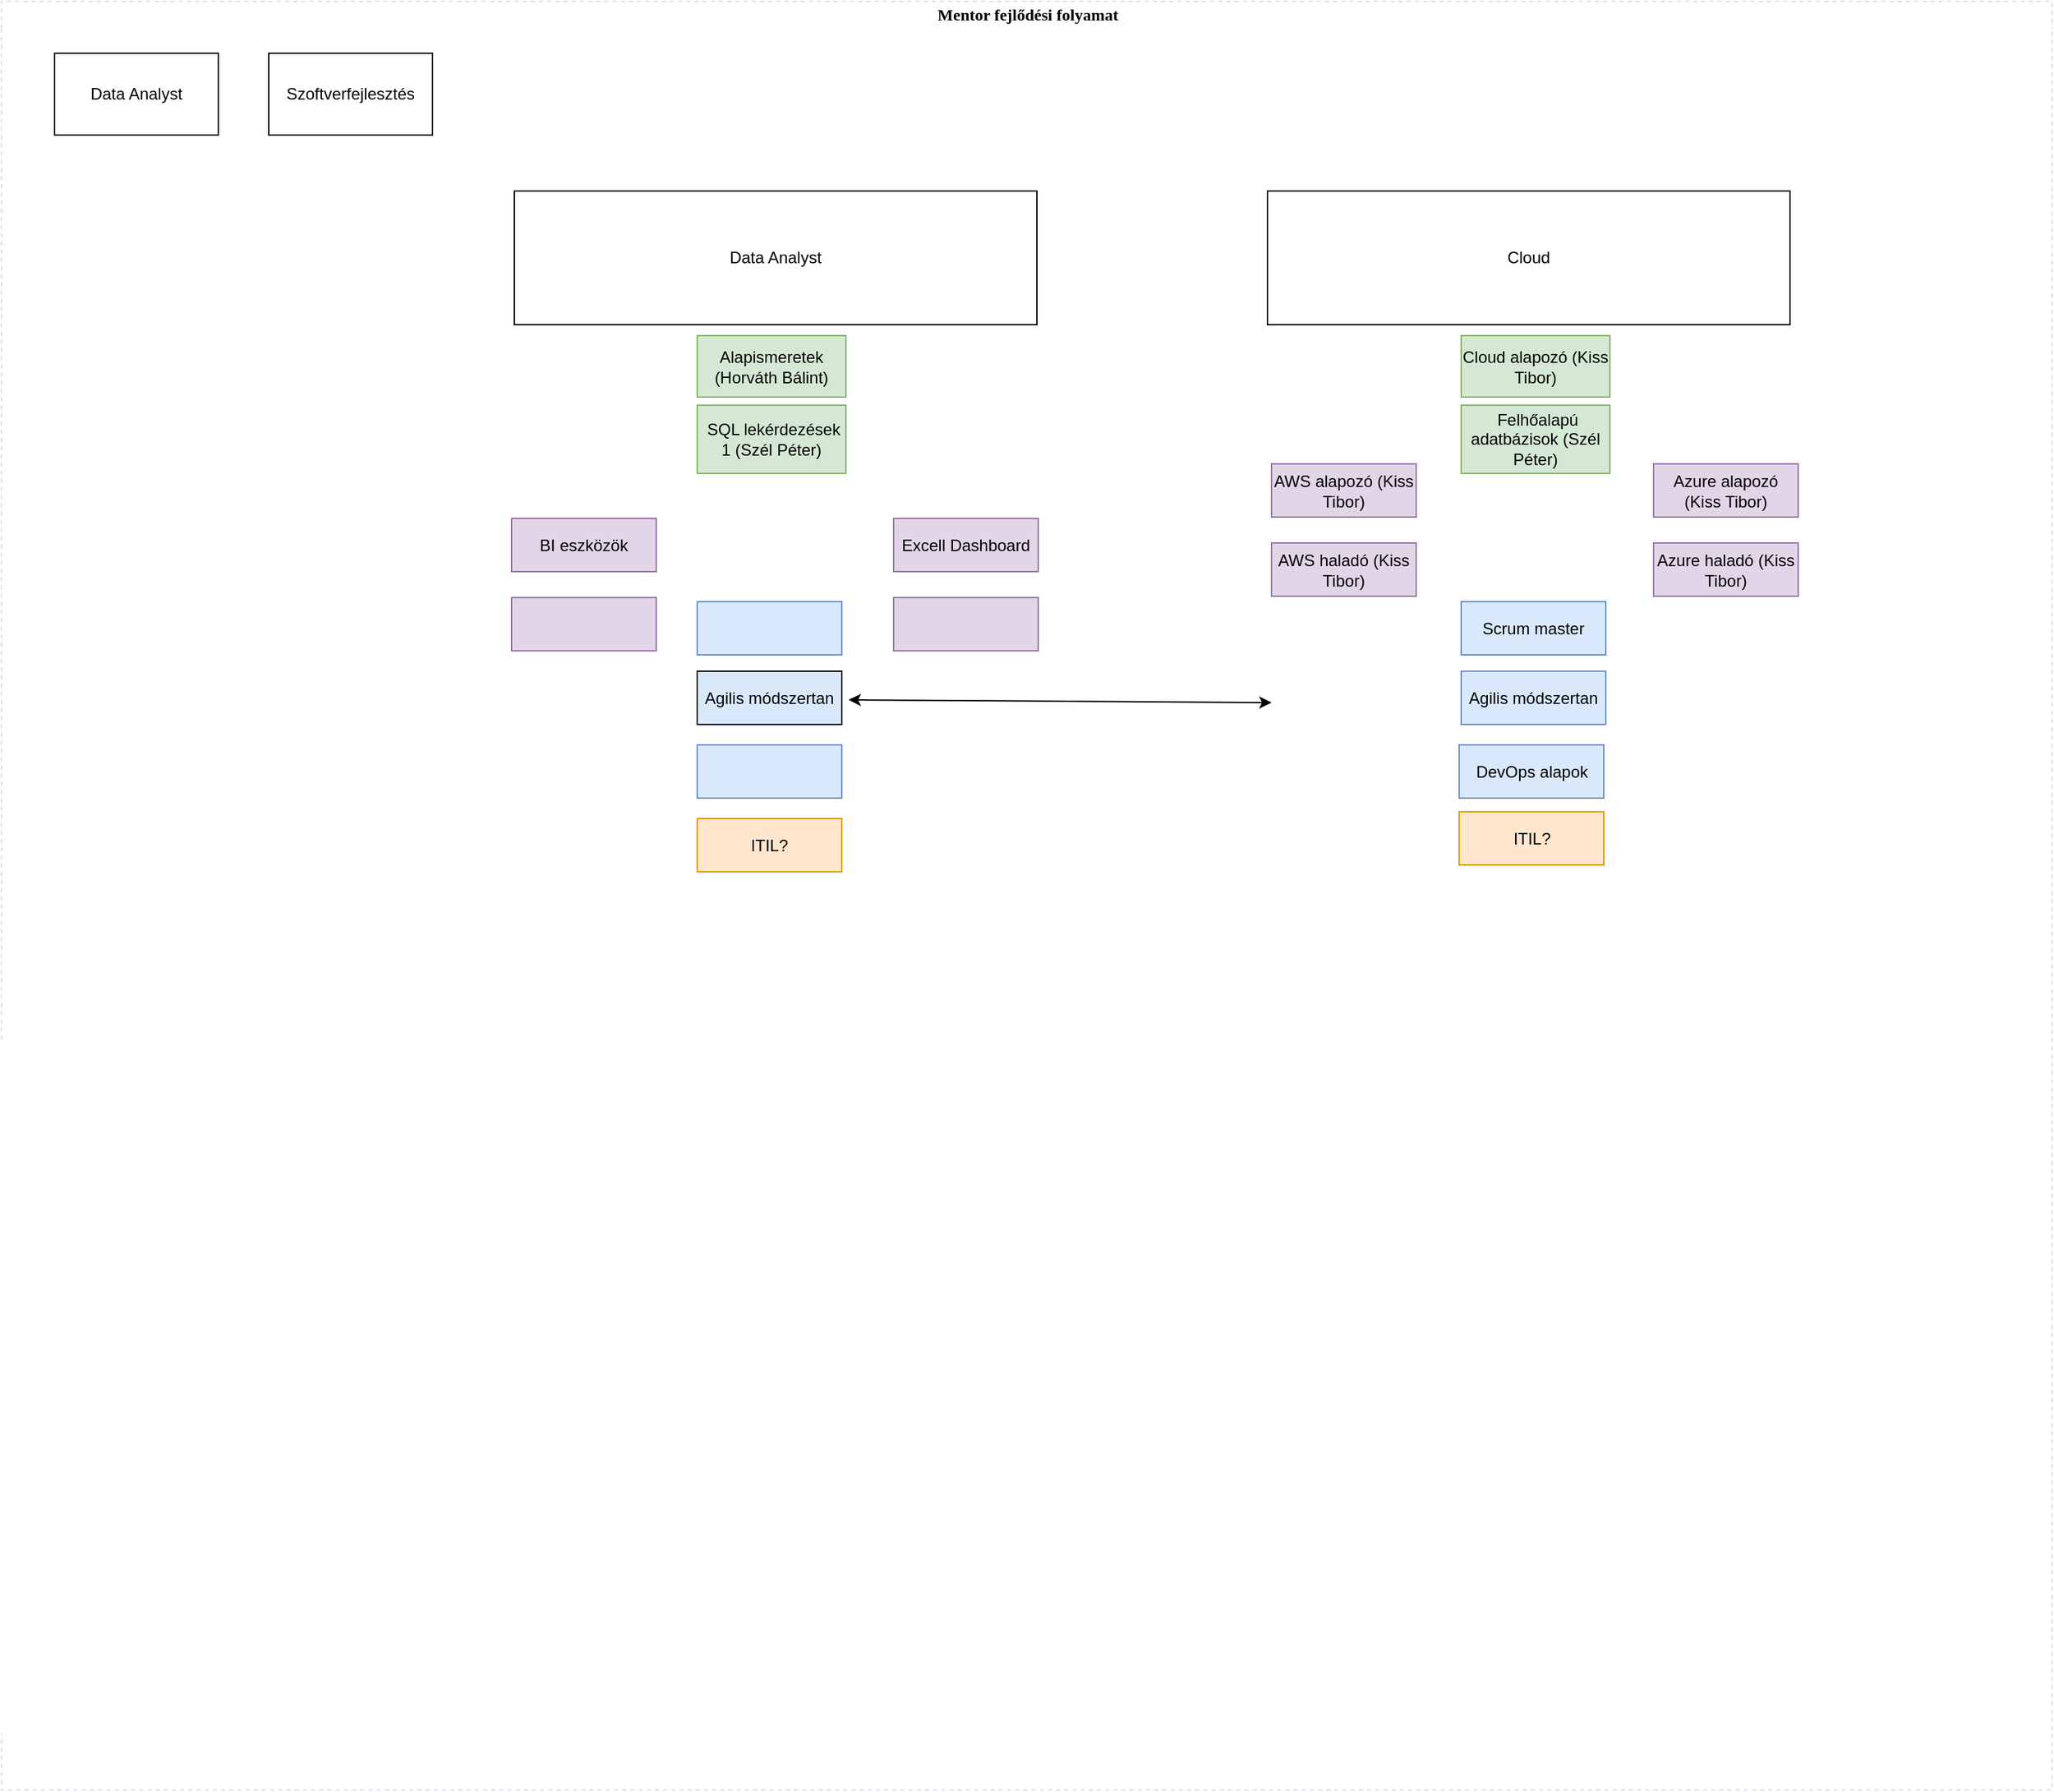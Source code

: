 <mxfile border="50" scale="3" compressed="false" locked="false" version="24.7.16">
  <diagram name="Blank" id="YmL12bMKpDGza6XwsDPr">
    <mxGraphModel dx="1050" dy="1322" grid="0" gridSize="10" guides="1" tooltips="1" connect="1" arrows="1" fold="1" page="0" pageScale="1" pageWidth="827" pageHeight="1169" background="none" math="1" shadow="0">
      <root>
        <mxCell id="X5NqExCQtvZxIxQ7pmgY-0" />
        <mxCell id="1" parent="X5NqExCQtvZxIxQ7pmgY-0" />
        <mxCell id="Gr0Zq-AI6Quabplr0KPa-179" value="&lt;font style=&quot;font-size: 12px;&quot;&gt;Mentor fejlődési folyamat&lt;/font&gt;" style="swimlane;html=1;startSize=20;horizontal=1;containerType=tree;labelBackgroundColor=none;strokeColor=#D4E1F5;strokeWidth=1;fillColor=none;fontFamily=Comic Sans MS;fontSize=9;swimlaneLine=0;dashed=1;collapsible=0;" parent="1" vertex="1">
          <mxGeometry x="124" y="-761" width="1503" height="1311" as="geometry" />
        </mxCell>
        <mxCell id="Gr0Zq-AI6Quabplr0KPa-223" style="jumpStyle=arc;html=1;endArrow=classicThin;endFill=1;jettySize=auto;orthogonalLoop=1;strokeColor=none;strokeWidth=2;fontFamily=Comic Sans MS;fontSize=10;rounded=0;startSize=8;endSize=8;curved=1;" parent="Gr0Zq-AI6Quabplr0KPa-179" edge="1">
          <mxGeometry relative="1" as="geometry">
            <mxPoint x="193" y="120.5" as="sourcePoint" />
            <mxPoint x="172.076" y="102.239" as="targetPoint" />
          </mxGeometry>
        </mxCell>
        <mxCell id="lAUVCbtll0n83pWjnTKP-1" value="Data Analyst" style="rounded=0;whiteSpace=wrap;html=1;" vertex="1" parent="Gr0Zq-AI6Quabplr0KPa-179">
          <mxGeometry x="39" y="38" width="120" height="60" as="geometry" />
        </mxCell>
        <mxCell id="lAUVCbtll0n83pWjnTKP-2" value="Szoftverfejlesztés" style="rounded=0;whiteSpace=wrap;html=1;" vertex="1" parent="Gr0Zq-AI6Quabplr0KPa-179">
          <mxGeometry x="196" y="38" width="120" height="60" as="geometry" />
        </mxCell>
        <mxCell id="lAUVCbtll0n83pWjnTKP-4" value="Cloud" style="rounded=0;whiteSpace=wrap;html=1;" vertex="1" parent="Gr0Zq-AI6Quabplr0KPa-179">
          <mxGeometry x="928" y="139" width="383" height="98" as="geometry" />
        </mxCell>
        <mxCell id="lAUVCbtll0n83pWjnTKP-6" value="Cloud alapozó (Kiss Tibor)" style="text;html=1;align=center;verticalAlign=middle;whiteSpace=wrap;rounded=0;fillColor=#d5e8d4;strokeColor=#82b366;" vertex="1" parent="Gr0Zq-AI6Quabplr0KPa-179">
          <mxGeometry x="1070" y="245" width="109" height="45" as="geometry" />
        </mxCell>
        <mxCell id="lAUVCbtll0n83pWjnTKP-7" value="&amp;nbsp;Felhőalapú adatbázisok (Szél Péter)" style="text;html=1;align=center;verticalAlign=middle;whiteSpace=wrap;rounded=0;fillColor=#d5e8d4;strokeColor=#82b366;" vertex="1" parent="Gr0Zq-AI6Quabplr0KPa-179">
          <mxGeometry x="1070" y="296" width="109" height="50" as="geometry" />
        </mxCell>
        <mxCell id="lAUVCbtll0n83pWjnTKP-13" value="Azure alapozó (Kiss Tibor)" style="text;html=1;align=center;verticalAlign=middle;whiteSpace=wrap;rounded=0;fillColor=#e1d5e7;strokeColor=#9673a6;" vertex="1" parent="Gr0Zq-AI6Quabplr0KPa-179">
          <mxGeometry x="1211" y="339" width="106" height="39" as="geometry" />
        </mxCell>
        <mxCell id="lAUVCbtll0n83pWjnTKP-14" value="AWS alapozó (Kiss Tibor)" style="text;html=1;align=center;verticalAlign=middle;whiteSpace=wrap;rounded=0;fillColor=#e1d5e7;strokeColor=#9673a6;" vertex="1" parent="Gr0Zq-AI6Quabplr0KPa-179">
          <mxGeometry x="931" y="339" width="106" height="39" as="geometry" />
        </mxCell>
        <mxCell id="lAUVCbtll0n83pWjnTKP-15" value="Azure haladó (Kiss Tibor)" style="text;html=1;align=center;verticalAlign=middle;whiteSpace=wrap;rounded=0;fillColor=#e1d5e7;strokeColor=#9673a6;" vertex="1" parent="Gr0Zq-AI6Quabplr0KPa-179">
          <mxGeometry x="1211" y="397" width="106" height="39" as="geometry" />
        </mxCell>
        <mxCell id="lAUVCbtll0n83pWjnTKP-16" value="AWS haladó (Kiss Tibor)" style="text;html=1;align=center;verticalAlign=middle;whiteSpace=wrap;rounded=0;fillColor=#e1d5e7;strokeColor=#9673a6;" vertex="1" parent="Gr0Zq-AI6Quabplr0KPa-179">
          <mxGeometry x="931" y="397" width="106" height="39" as="geometry" />
        </mxCell>
        <mxCell id="lAUVCbtll0n83pWjnTKP-17" value="Scrum master" style="text;html=1;align=center;verticalAlign=middle;whiteSpace=wrap;rounded=0;fillColor=#dae8fc;strokeColor=#6c8ebf;" vertex="1" parent="Gr0Zq-AI6Quabplr0KPa-179">
          <mxGeometry x="1070" y="440" width="106" height="39" as="geometry" />
        </mxCell>
        <mxCell id="lAUVCbtll0n83pWjnTKP-37" style="edgeStyle=orthogonalEdgeStyle;rounded=0;orthogonalLoop=1;jettySize=auto;html=1;exitX=0;exitY=0.5;exitDx=0;exitDy=0;entryX=1;entryY=0.75;entryDx=0;entryDy=0;strokeColor=none;" edge="1" parent="Gr0Zq-AI6Quabplr0KPa-179" source="lAUVCbtll0n83pWjnTKP-18" target="lAUVCbtll0n83pWjnTKP-31">
          <mxGeometry relative="1" as="geometry">
            <Array as="points">
              <mxPoint x="616" y="511" />
              <mxPoint x="616" y="523" />
              <mxPoint x="596" y="523" />
            </Array>
          </mxGeometry>
        </mxCell>
        <mxCell id="lAUVCbtll0n83pWjnTKP-18" value="Agilis módszertan" style="text;html=1;align=center;verticalAlign=middle;whiteSpace=wrap;rounded=0;fillColor=#dae8fc;strokeColor=#6c8ebf;" vertex="1" parent="Gr0Zq-AI6Quabplr0KPa-179">
          <mxGeometry x="1070" y="491" width="106" height="39" as="geometry" />
        </mxCell>
        <mxCell id="lAUVCbtll0n83pWjnTKP-19" value="DevOps alapok" style="text;html=1;align=center;verticalAlign=middle;whiteSpace=wrap;rounded=0;fillColor=#dae8fc;strokeColor=#6c8ebf;" vertex="1" parent="Gr0Zq-AI6Quabplr0KPa-179">
          <mxGeometry x="1068.5" y="545" width="106" height="39" as="geometry" />
        </mxCell>
        <mxCell id="lAUVCbtll0n83pWjnTKP-20" value="ITIL?" style="text;html=1;align=center;verticalAlign=middle;whiteSpace=wrap;rounded=0;fillColor=#ffe6cc;strokeColor=#d79b00;" vertex="1" parent="Gr0Zq-AI6Quabplr0KPa-179">
          <mxGeometry x="1068.5" y="594" width="106" height="39" as="geometry" />
        </mxCell>
        <mxCell id="lAUVCbtll0n83pWjnTKP-24" value="Data Analyst" style="rounded=0;whiteSpace=wrap;html=1;" vertex="1" parent="Gr0Zq-AI6Quabplr0KPa-179">
          <mxGeometry x="376" y="139" width="383" height="98" as="geometry" />
        </mxCell>
        <mxCell id="lAUVCbtll0n83pWjnTKP-25" value="Alapismeretek (Horváth Bálint)" style="text;html=1;align=center;verticalAlign=middle;whiteSpace=wrap;rounded=0;fillColor=#d5e8d4;strokeColor=#82b366;" vertex="1" parent="Gr0Zq-AI6Quabplr0KPa-179">
          <mxGeometry x="510" y="245" width="109" height="45" as="geometry" />
        </mxCell>
        <mxCell id="lAUVCbtll0n83pWjnTKP-26" value="&amp;nbsp;SQL lekérdezések 1 (Szél Péter)" style="text;html=1;align=center;verticalAlign=middle;whiteSpace=wrap;rounded=0;fillColor=#d5e8d4;strokeColor=#82b366;" vertex="1" parent="Gr0Zq-AI6Quabplr0KPa-179">
          <mxGeometry x="510" y="296" width="109" height="50" as="geometry" />
        </mxCell>
        <mxCell id="lAUVCbtll0n83pWjnTKP-27" value="Excell Dashboard" style="text;html=1;align=center;verticalAlign=middle;whiteSpace=wrap;rounded=0;fillColor=#e1d5e7;strokeColor=#9673a6;" vertex="1" parent="Gr0Zq-AI6Quabplr0KPa-179">
          <mxGeometry x="654" y="379" width="106" height="39" as="geometry" />
        </mxCell>
        <mxCell id="lAUVCbtll0n83pWjnTKP-28" value="BI eszközök" style="text;html=1;align=center;verticalAlign=middle;whiteSpace=wrap;rounded=0;fillColor=#e1d5e7;strokeColor=#9673a6;" vertex="1" parent="Gr0Zq-AI6Quabplr0KPa-179">
          <mxGeometry x="374" y="379" width="106" height="39" as="geometry" />
        </mxCell>
        <mxCell id="lAUVCbtll0n83pWjnTKP-29" value="" style="text;html=1;align=center;verticalAlign=middle;whiteSpace=wrap;rounded=0;fillColor=#e1d5e7;strokeColor=#9673a6;" vertex="1" parent="Gr0Zq-AI6Quabplr0KPa-179">
          <mxGeometry x="654" y="437" width="106" height="39" as="geometry" />
        </mxCell>
        <mxCell id="lAUVCbtll0n83pWjnTKP-30" value="" style="text;html=1;align=center;verticalAlign=middle;whiteSpace=wrap;rounded=0;fillColor=#e1d5e7;strokeColor=#9673a6;" vertex="1" parent="Gr0Zq-AI6Quabplr0KPa-179">
          <mxGeometry x="374" y="437" width="106" height="39" as="geometry" />
        </mxCell>
        <mxCell id="lAUVCbtll0n83pWjnTKP-31" value="Agilis módszertan" style="text;html=1;align=center;verticalAlign=middle;whiteSpace=wrap;rounded=0;fillColor=#dae8fc;strokeColor=default;" vertex="1" parent="Gr0Zq-AI6Quabplr0KPa-179">
          <mxGeometry x="510" y="491" width="106" height="39" as="geometry" />
        </mxCell>
        <mxCell id="lAUVCbtll0n83pWjnTKP-32" value="" style="text;html=1;align=center;verticalAlign=middle;whiteSpace=wrap;rounded=0;fillColor=#dae8fc;strokeColor=#6c8ebf;" vertex="1" parent="Gr0Zq-AI6Quabplr0KPa-179">
          <mxGeometry x="510" y="440" width="106" height="39" as="geometry" />
        </mxCell>
        <mxCell id="lAUVCbtll0n83pWjnTKP-33" value="" style="text;html=1;align=center;verticalAlign=middle;whiteSpace=wrap;rounded=0;fillColor=#dae8fc;strokeColor=#6c8ebf;" vertex="1" parent="Gr0Zq-AI6Quabplr0KPa-179">
          <mxGeometry x="510" y="545" width="106" height="39" as="geometry" />
        </mxCell>
        <mxCell id="lAUVCbtll0n83pWjnTKP-34" value="ITIL?" style="text;html=1;align=center;verticalAlign=middle;whiteSpace=wrap;rounded=0;fillColor=#ffe6cc;strokeColor=#d79b00;" vertex="1" parent="Gr0Zq-AI6Quabplr0KPa-179">
          <mxGeometry x="510" y="599" width="106" height="39" as="geometry" />
        </mxCell>
        <mxCell id="lAUVCbtll0n83pWjnTKP-38" value="" style="endArrow=classic;startArrow=classic;html=1;rounded=0;" edge="1" parent="Gr0Zq-AI6Quabplr0KPa-179">
          <mxGeometry width="50" height="50" relative="1" as="geometry">
            <mxPoint x="621" y="512" as="sourcePoint" />
            <mxPoint x="931" y="514" as="targetPoint" />
            <Array as="points" />
          </mxGeometry>
        </mxCell>
      </root>
    </mxGraphModel>
  </diagram>
</mxfile>
